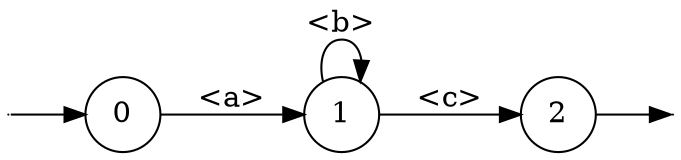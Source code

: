 digraph
{
  vcsn_context = "{ε} → RatE[[abc]? → 𝔹]"
  rankdir = LR
  {
    node [shape = point, width = 0]
    I0
    F2
  }
  {
    node [shape = circle]
    0
    1
    2
  }
  I0 -> 0
  0 -> 1 [label = "<a>"]
  1 -> 1 [label = "<b>"]
  1 -> 2 [label = "<c>"]
  2 -> F2
}
